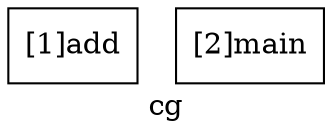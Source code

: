 digraph "cg"{
	label="cg";


	// Define the nodes
	N1 [shape=rectangle, color=black,label="[1]add"];
	N2 [shape=rectangle, color=black,label="[2]main"];


	// Define the edges
}
